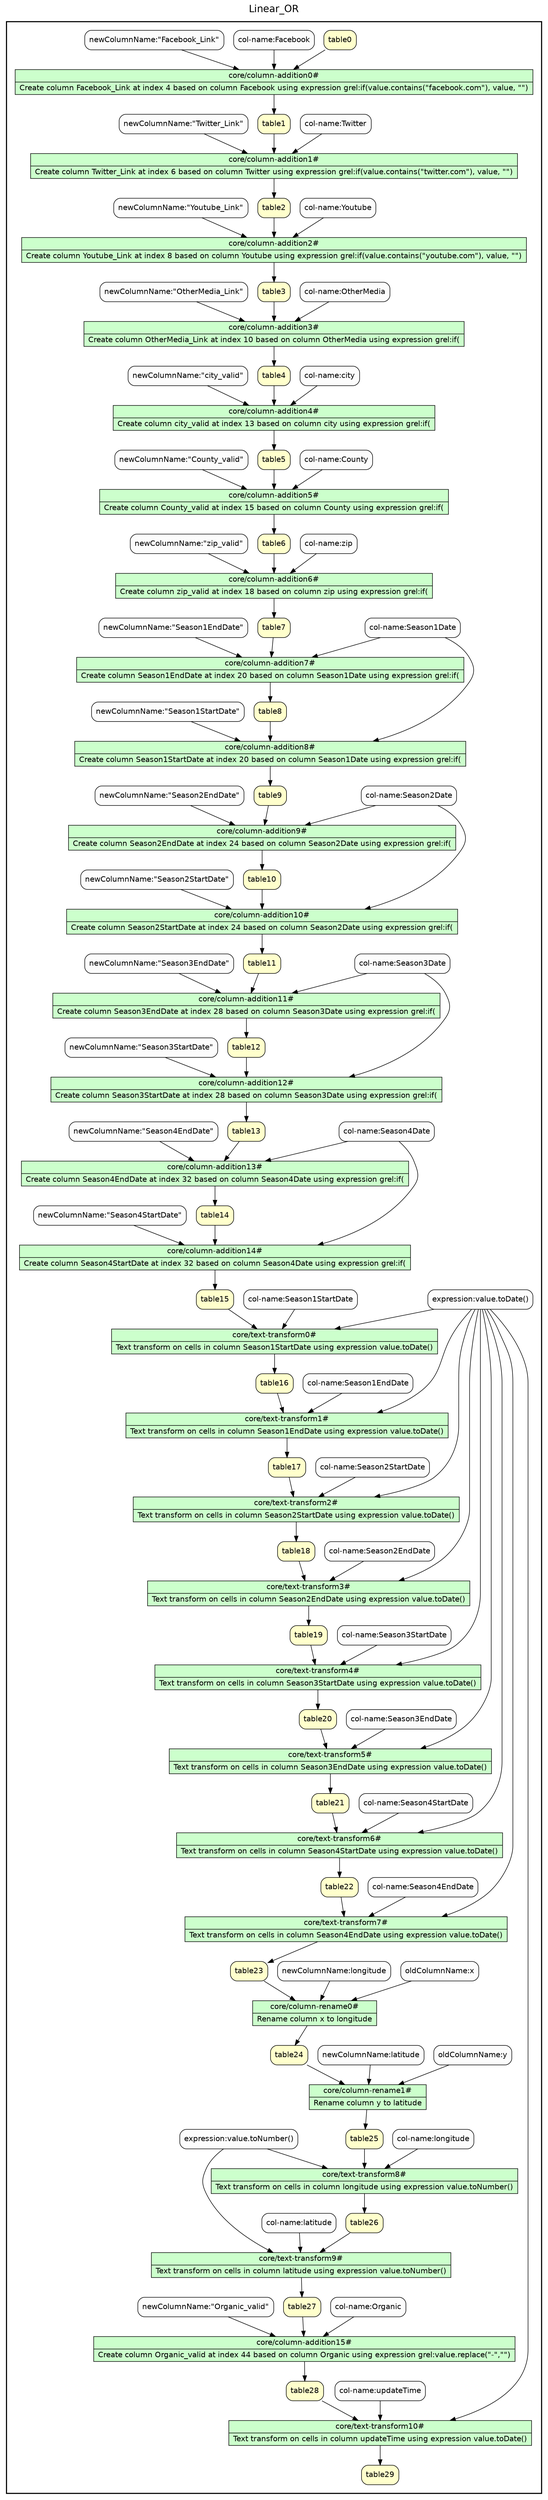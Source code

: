 
/* Start of top-level graph */
digraph Workflow {
rankdir=TB

/* Title for graph */
fontname=Helvetica; fontsize=18; labelloc=t
label=Linear_OR

/* Start of double cluster for drawing box around nodes in workflow */
subgraph cluster_workflow_box_outer { label=""; color=black; penwidth=2
subgraph cluster_workflow_box_inner { label=""; penwidth=0

/* Style for nodes representing atomic programs in workflow */
node[shape=box style=filled fillcolor="#CCFFCC" peripheries=1 fontname=Helvetica]

/* Nodes representing atomic programs in workflow */
"core/column-addition0#" [shape=record rankdir=LR label="{<f0> core/column-addition0# |<f1> Create column Facebook_Link at index 4 based on column Facebook using expression grel\:if(value.contains(\"facebook.com\"), value, \"\")}"];
"core/column-addition1#" [shape=record rankdir=LR label="{<f0> core/column-addition1# |<f1> Create column Twitter_Link at index 6 based on column Twitter using expression grel\:if(value.contains(\"twitter.com\"), value, \"\")}"];
"core/column-addition2#" [shape=record rankdir=LR label="{<f0> core/column-addition2# |<f1> Create column Youtube_Link at index 8 based on column Youtube using expression grel\:if(value.contains(\"youtube.com\"), value, \"\")}"];
"core/column-addition3#" [shape=record rankdir=LR label="{<f0> core/column-addition3# |<f1> Create column OtherMedia_Link at index 10 based on column OtherMedia using expression grel\:if(}"];
"core/column-addition4#" [shape=record rankdir=LR label="{<f0> core/column-addition4# |<f1> Create column city_valid at index 13 based on column city using expression grel\:if(}"];
"core/column-addition5#" [shape=record rankdir=LR label="{<f0> core/column-addition5# |<f1> Create column County_valid at index 15 based on column County using expression grel\:if(}"];
"core/column-addition6#" [shape=record rankdir=LR label="{<f0> core/column-addition6# |<f1> Create column zip_valid at index 18 based on column zip using expression grel\:if(}"];
"core/column-addition7#" [shape=record rankdir=LR label="{<f0> core/column-addition7# |<f1> Create column Season1EndDate at index 20 based on column Season1Date using expression grel\:if(}"];
"core/column-addition8#" [shape=record rankdir=LR label="{<f0> core/column-addition8# |<f1> Create column Season1StartDate at index 20 based on column Season1Date using expression grel\:if(}"];
"core/column-addition9#" [shape=record rankdir=LR label="{<f0> core/column-addition9# |<f1> Create column Season2EndDate at index 24 based on column Season2Date using expression grel\:if(}"];
"core/column-addition10#" [shape=record rankdir=LR label="{<f0> core/column-addition10# |<f1> Create column Season2StartDate at index 24 based on column Season2Date using expression grel\:if(}"];
"core/column-addition11#" [shape=record rankdir=LR label="{<f0> core/column-addition11# |<f1> Create column Season3EndDate at index 28 based on column Season3Date using expression grel\:if(}"];
"core/column-addition12#" [shape=record rankdir=LR label="{<f0> core/column-addition12# |<f1> Create column Season3StartDate at index 28 based on column Season3Date using expression grel\:if(}"];
"core/column-addition13#" [shape=record rankdir=LR label="{<f0> core/column-addition13# |<f1> Create column Season4EndDate at index 32 based on column Season4Date using expression grel\:if(}"];
"core/column-addition14#" [shape=record rankdir=LR label="{<f0> core/column-addition14# |<f1> Create column Season4StartDate at index 32 based on column Season4Date using expression grel\:if(}"];
"core/text-transform0#" [shape=record rankdir=LR label="{<f0> core/text-transform0# |<f1> Text transform on cells in column Season1StartDate using expression value.toDate()}"];
"core/text-transform1#" [shape=record rankdir=LR label="{<f0> core/text-transform1# |<f1> Text transform on cells in column Season1EndDate using expression value.toDate()}"];
"core/text-transform2#" [shape=record rankdir=LR label="{<f0> core/text-transform2# |<f1> Text transform on cells in column Season2StartDate using expression value.toDate()}"];
"core/text-transform3#" [shape=record rankdir=LR label="{<f0> core/text-transform3# |<f1> Text transform on cells in column Season2EndDate using expression value.toDate()}"];
"core/text-transform4#" [shape=record rankdir=LR label="{<f0> core/text-transform4# |<f1> Text transform on cells in column Season3StartDate using expression value.toDate()}"];
"core/text-transform5#" [shape=record rankdir=LR label="{<f0> core/text-transform5# |<f1> Text transform on cells in column Season3EndDate using expression value.toDate()}"];
"core/text-transform6#" [shape=record rankdir=LR label="{<f0> core/text-transform6# |<f1> Text transform on cells in column Season4StartDate using expression value.toDate()}"];
"core/text-transform7#" [shape=record rankdir=LR label="{<f0> core/text-transform7# |<f1> Text transform on cells in column Season4EndDate using expression value.toDate()}"];
"core/column-rename0#" [shape=record rankdir=LR label="{<f0> core/column-rename0# |<f1> Rename column x to longitude}"];
"core/column-rename1#" [shape=record rankdir=LR label="{<f0> core/column-rename1# |<f1> Rename column y to latitude}"];
"core/text-transform8#" [shape=record rankdir=LR label="{<f0> core/text-transform8# |<f1> Text transform on cells in column longitude using expression value.toNumber()}"];
"core/text-transform9#" [shape=record rankdir=LR label="{<f0> core/text-transform9# |<f1> Text transform on cells in column latitude using expression value.toNumber()}"];
"core/column-addition15#" [shape=record rankdir=LR label="{<f0> core/column-addition15# |<f1> Create column Organic_valid at index 44 based on column Organic using expression grel\:value.replace(\"-\",\"\")}"];
"core/text-transform10#" [shape=record rankdir=LR label="{<f0> core/text-transform10# |<f1> Text transform on cells in column updateTime using expression value.toDate()}"];

/* Style for nodes representing non-parameter data channels in workflow */
node[shape=box style="rounded,filled" fillcolor="#FFFFCC" peripheries=1 fontname=Helvetica]

/* Nodes for non-parameter data channels in workflow */
table29
table0
table1
table2
table3
table4
table5
table6
table7
table8
table9
table10
table11
table12
table13
table14
table15
table16
table17
table18
table19
table20
table21
table22
table23
table24
table25
table26
table27
table28

/* Style for nodes representing parameter channels in workflow */
node[shape=box style="rounded,filled" fillcolor="#FCFCFC" peripheries=1 fontname=Helvetica]

/* Nodes representing parameter channels in workflow */
"col-name:Facebook"
"col-name:Twitter"
"col-name:Youtube"
"col-name:OtherMedia"
"col-name:city"
"col-name:County"
"col-name:zip"
"col-name:Season1Date"
"col-name:Season2Date"
"col-name:Season3Date"
"col-name:Season4Date"
"col-name:Season1StartDate"
"expression:value.toDate()"
"col-name:Season1EndDate"
"col-name:Season2StartDate"
"col-name:Season2EndDate"
"col-name:Season3StartDate"
"col-name:Season3EndDate"
"col-name:Season4StartDate"
"col-name:Season4EndDate"
"oldColumnName:x"
"newColumnName:longitude"
"oldColumnName:y"
"newColumnName:latitude"
"col-name:longitude"
"expression:value.toNumber()"
"col-name:latitude"
"col-name:Organic"
"col-name:updateTime"

/* Edges representing connections between programs and channels */
"core/column-addition0#" -> table1
"col-name:Facebook" -> "core/column-addition0#"
"newColumnName:\"Facebook_Link\"" -> "core/column-addition0#"
table0 -> "core/column-addition0#"
"core/column-addition1#" -> table2
"col-name:Twitter" -> "core/column-addition1#"
"newColumnName:\"Twitter_Link\"" -> "core/column-addition1#"
table1 -> "core/column-addition1#"
"core/column-addition2#" -> table3
"col-name:Youtube" -> "core/column-addition2#"
"newColumnName:\"Youtube_Link\"" -> "core/column-addition2#"
table2 -> "core/column-addition2#"
"core/column-addition3#" -> table4
"col-name:OtherMedia" -> "core/column-addition3#"
"newColumnName:\"OtherMedia_Link\"" -> "core/column-addition3#"
table3 -> "core/column-addition3#"
"core/column-addition4#" -> table5
"col-name:city" -> "core/column-addition4#"
"newColumnName:\"city_valid\"" -> "core/column-addition4#"
table4 -> "core/column-addition4#"
"core/column-addition5#" -> table6
"col-name:County" -> "core/column-addition5#"
"newColumnName:\"County_valid\"" -> "core/column-addition5#"
table5 -> "core/column-addition5#"
"core/column-addition6#" -> table7
"col-name:zip" -> "core/column-addition6#"
"newColumnName:\"zip_valid\"" -> "core/column-addition6#"
table6 -> "core/column-addition6#"
"core/column-addition7#" -> table8
"col-name:Season1Date" -> "core/column-addition7#"
"newColumnName:\"Season1EndDate\"" -> "core/column-addition7#"
table7 -> "core/column-addition7#"
"core/column-addition8#" -> table9
"col-name:Season1Date" -> "core/column-addition8#"
"newColumnName:\"Season1StartDate\"" -> "core/column-addition8#"
table8 -> "core/column-addition8#"
"core/column-addition9#" -> table10
"col-name:Season2Date" -> "core/column-addition9#"
"newColumnName:\"Season2EndDate\"" -> "core/column-addition9#"
table9 -> "core/column-addition9#"
"core/column-addition10#" -> table11
"col-name:Season2Date" -> "core/column-addition10#"
"newColumnName:\"Season2StartDate\"" -> "core/column-addition10#"
table10 -> "core/column-addition10#"
"core/column-addition11#" -> table12
"col-name:Season3Date" -> "core/column-addition11#"
"newColumnName:\"Season3EndDate\"" -> "core/column-addition11#"
table11 -> "core/column-addition11#"
"core/column-addition12#" -> table13
"col-name:Season3Date" -> "core/column-addition12#"
"newColumnName:\"Season3StartDate\"" -> "core/column-addition12#"
table12 -> "core/column-addition12#"
"core/column-addition13#" -> table14
"col-name:Season4Date" -> "core/column-addition13#"
"newColumnName:\"Season4EndDate\"" -> "core/column-addition13#"
table13 -> "core/column-addition13#"
"core/column-addition14#" -> table15
"col-name:Season4Date" -> "core/column-addition14#"
"newColumnName:\"Season4StartDate\"" -> "core/column-addition14#"
table14 -> "core/column-addition14#"
"core/text-transform0#" -> table16
"col-name:Season1StartDate" -> "core/text-transform0#"
"expression:value.toDate()" -> "core/text-transform0#"
table15 -> "core/text-transform0#"
"core/text-transform1#" -> table17
"col-name:Season1EndDate" -> "core/text-transform1#"
"expression:value.toDate()" -> "core/text-transform1#"
table16 -> "core/text-transform1#"
"core/text-transform2#" -> table18
"col-name:Season2StartDate" -> "core/text-transform2#"
"expression:value.toDate()" -> "core/text-transform2#"
table17 -> "core/text-transform2#"
"core/text-transform3#" -> table19
"col-name:Season2EndDate" -> "core/text-transform3#"
"expression:value.toDate()" -> "core/text-transform3#"
table18 -> "core/text-transform3#"
"core/text-transform4#" -> table20
"col-name:Season3StartDate" -> "core/text-transform4#"
"expression:value.toDate()" -> "core/text-transform4#"
table19 -> "core/text-transform4#"
"core/text-transform5#" -> table21
"col-name:Season3EndDate" -> "core/text-transform5#"
"expression:value.toDate()" -> "core/text-transform5#"
table20 -> "core/text-transform5#"
"core/text-transform6#" -> table22
"col-name:Season4StartDate" -> "core/text-transform6#"
"expression:value.toDate()" -> "core/text-transform6#"
table21 -> "core/text-transform6#"
"core/text-transform7#" -> table23
"col-name:Season4EndDate" -> "core/text-transform7#"
"expression:value.toDate()" -> "core/text-transform7#"
table22 -> "core/text-transform7#"
"core/column-rename0#" -> table24
"oldColumnName:x" -> "core/column-rename0#"
"newColumnName:longitude" -> "core/column-rename0#"
table23 -> "core/column-rename0#"
"core/column-rename1#" -> table25
"oldColumnName:y" -> "core/column-rename1#"
"newColumnName:latitude" -> "core/column-rename1#"
table24 -> "core/column-rename1#"
"core/text-transform8#" -> table26
"col-name:longitude" -> "core/text-transform8#"
"expression:value.toNumber()" -> "core/text-transform8#"
table25 -> "core/text-transform8#"
"core/text-transform9#" -> table27
"col-name:latitude" -> "core/text-transform9#"
"expression:value.toNumber()" -> "core/text-transform9#"
table26 -> "core/text-transform9#"
"core/column-addition15#" -> table28
"col-name:Organic" -> "core/column-addition15#"
"newColumnName:\"Organic_valid\"" -> "core/column-addition15#"
table27 -> "core/column-addition15#"
"core/text-transform10#" -> table29
"col-name:updateTime" -> "core/text-transform10#"
"expression:value.toDate()" -> "core/text-transform10#"
table28 -> "core/text-transform10#"

/* End of double cluster for drawing box around nodes in workflow */
}}

/* End of top-level graph */
}

